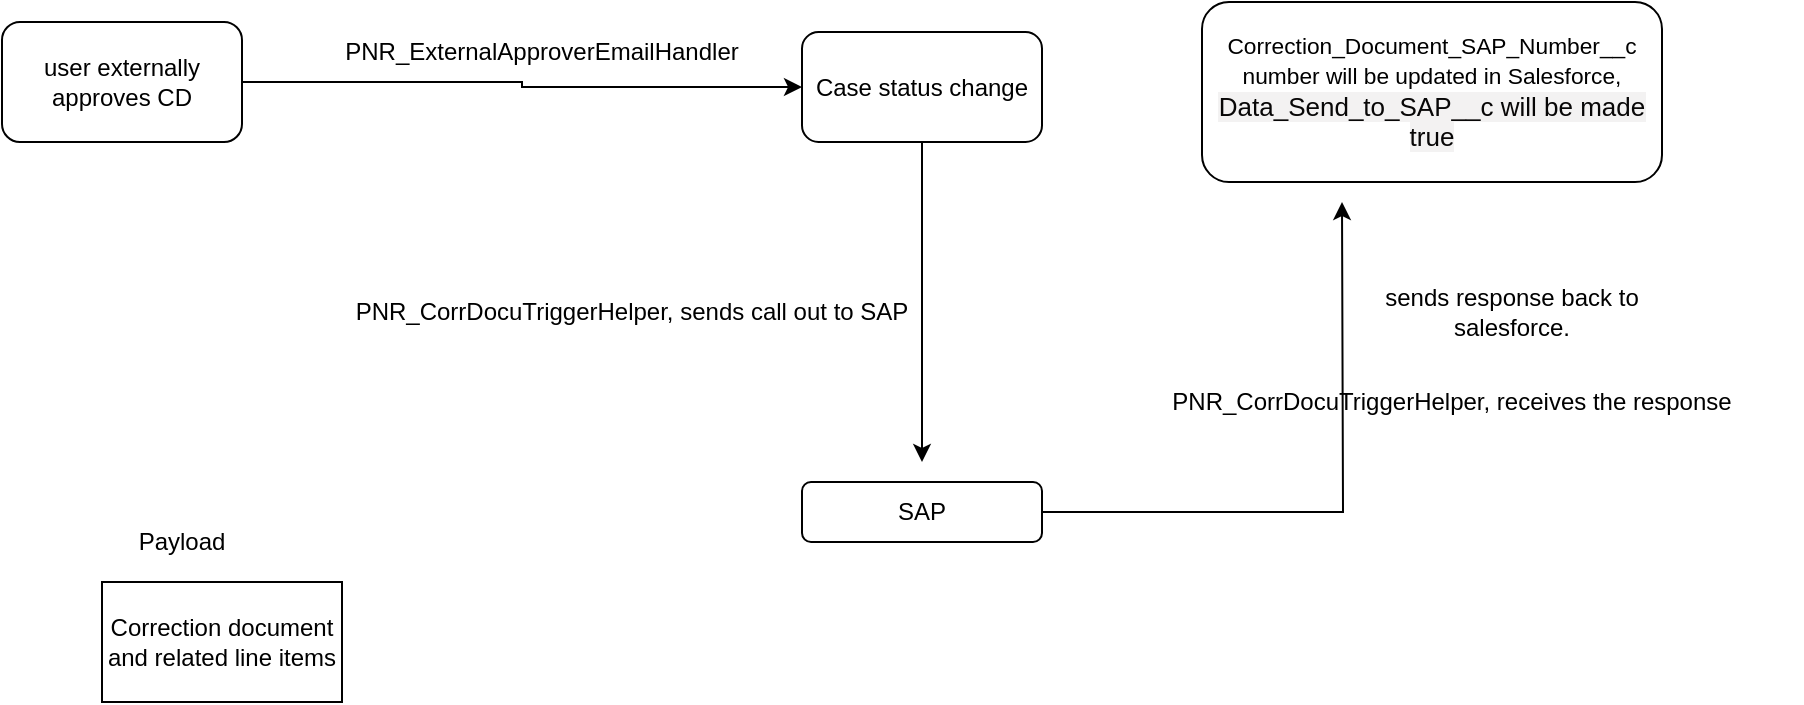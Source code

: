 <mxfile version="15.2.7" type="github">
  <diagram id="iUOkT3Ol6XS3rXCI9hA2" name="Page-1">
    <mxGraphModel dx="1278" dy="547" grid="1" gridSize="10" guides="1" tooltips="1" connect="1" arrows="1" fold="1" page="1" pageScale="1" pageWidth="850" pageHeight="1100" math="0" shadow="0">
      <root>
        <mxCell id="0" />
        <mxCell id="1" parent="0" />
        <mxCell id="xp8omxoljfInHXRwU-XT-3" style="edgeStyle=orthogonalEdgeStyle;rounded=0;orthogonalLoop=1;jettySize=auto;html=1;entryX=0;entryY=0.5;entryDx=0;entryDy=0;" edge="1" parent="1" source="xp8omxoljfInHXRwU-XT-1" target="xp8omxoljfInHXRwU-XT-2">
          <mxGeometry relative="1" as="geometry" />
        </mxCell>
        <mxCell id="xp8omxoljfInHXRwU-XT-1" value="user externally approves CD" style="rounded=1;whiteSpace=wrap;html=1;" vertex="1" parent="1">
          <mxGeometry y="120" width="120" height="60" as="geometry" />
        </mxCell>
        <mxCell id="xp8omxoljfInHXRwU-XT-8" style="edgeStyle=orthogonalEdgeStyle;rounded=0;orthogonalLoop=1;jettySize=auto;html=1;" edge="1" parent="1" source="xp8omxoljfInHXRwU-XT-2">
          <mxGeometry relative="1" as="geometry">
            <mxPoint x="460" y="340" as="targetPoint" />
          </mxGeometry>
        </mxCell>
        <mxCell id="xp8omxoljfInHXRwU-XT-2" value="Case status change" style="rounded=1;whiteSpace=wrap;html=1;" vertex="1" parent="1">
          <mxGeometry x="400" y="125" width="120" height="55" as="geometry" />
        </mxCell>
        <mxCell id="xp8omxoljfInHXRwU-XT-4" value="PNR_ExternalApproverEmailHandler" style="text;html=1;strokeColor=none;fillColor=none;align=center;verticalAlign=middle;whiteSpace=wrap;rounded=0;" vertex="1" parent="1">
          <mxGeometry x="140" y="125" width="260" height="20" as="geometry" />
        </mxCell>
        <mxCell id="xp8omxoljfInHXRwU-XT-11" style="edgeStyle=orthogonalEdgeStyle;rounded=0;orthogonalLoop=1;jettySize=auto;html=1;" edge="1" parent="1" source="xp8omxoljfInHXRwU-XT-5">
          <mxGeometry relative="1" as="geometry">
            <mxPoint x="670" y="210" as="targetPoint" />
          </mxGeometry>
        </mxCell>
        <mxCell id="xp8omxoljfInHXRwU-XT-5" value="SAP" style="rounded=1;whiteSpace=wrap;html=1;" vertex="1" parent="1">
          <mxGeometry x="400" y="350" width="120" height="30" as="geometry" />
        </mxCell>
        <mxCell id="xp8omxoljfInHXRwU-XT-9" value="PNR_CorrDocuTriggerHelper, sends call out to SAP" style="text;html=1;strokeColor=none;fillColor=none;align=center;verticalAlign=middle;whiteSpace=wrap;rounded=0;" vertex="1" parent="1">
          <mxGeometry x="140" y="230" width="350" height="70" as="geometry" />
        </mxCell>
        <mxCell id="xp8omxoljfInHXRwU-XT-10" value="&lt;span style=&quot;font-family: &amp;#34;arial&amp;#34; , &amp;#34;helvetica&amp;#34; , sans-serif ; font-size: 11.36px&quot;&gt;Correction_Document_SAP_Number__c number will be updated in Salesforce,&lt;br&gt;&lt;/span&gt;&lt;span style=&quot;color: rgb(8 , 7 , 7) ; font-family: , &amp;#34;blinkmacsystemfont&amp;#34; , &amp;#34;segoe ui&amp;#34; , &amp;#34;roboto&amp;#34; , &amp;#34;helvetica&amp;#34; , &amp;#34;arial&amp;#34; , sans-serif , &amp;#34;apple color emoji&amp;#34; , &amp;#34;segoe ui emoji&amp;#34; , &amp;#34;segoe ui symbol&amp;#34; ; font-size: 13px ; text-align: left ; background-color: rgb(243 , 242 , 242)&quot;&gt;Data_Send_to_SAP__c will be made true&lt;/span&gt;&lt;span style=&quot;font-family: &amp;#34;arial&amp;#34; , &amp;#34;helvetica&amp;#34; , sans-serif ; font-size: 11.36px&quot;&gt;&lt;br&gt;&lt;/span&gt;" style="rounded=1;whiteSpace=wrap;html=1;" vertex="1" parent="1">
          <mxGeometry x="600" y="110" width="230" height="90" as="geometry" />
        </mxCell>
        <mxCell id="xp8omxoljfInHXRwU-XT-12" value="sends response back to salesforce." style="text;html=1;strokeColor=none;fillColor=none;align=center;verticalAlign=middle;whiteSpace=wrap;rounded=0;" vertex="1" parent="1">
          <mxGeometry x="690" y="255" width="130" height="20" as="geometry" />
        </mxCell>
        <mxCell id="xp8omxoljfInHXRwU-XT-13" value="PNR_CorrDocuTriggerHelper, receives the response" style="text;html=1;strokeColor=none;fillColor=none;align=center;verticalAlign=middle;whiteSpace=wrap;rounded=0;" vertex="1" parent="1">
          <mxGeometry x="550" y="275" width="350" height="70" as="geometry" />
        </mxCell>
        <mxCell id="xp8omxoljfInHXRwU-XT-14" value="Correction document and related line items" style="rounded=0;whiteSpace=wrap;html=1;" vertex="1" parent="1">
          <mxGeometry x="50" y="400" width="120" height="60" as="geometry" />
        </mxCell>
        <mxCell id="xp8omxoljfInHXRwU-XT-15" value="Payload" style="text;html=1;strokeColor=none;fillColor=none;align=center;verticalAlign=middle;whiteSpace=wrap;rounded=0;" vertex="1" parent="1">
          <mxGeometry x="70" y="370" width="40" height="20" as="geometry" />
        </mxCell>
      </root>
    </mxGraphModel>
  </diagram>
</mxfile>

